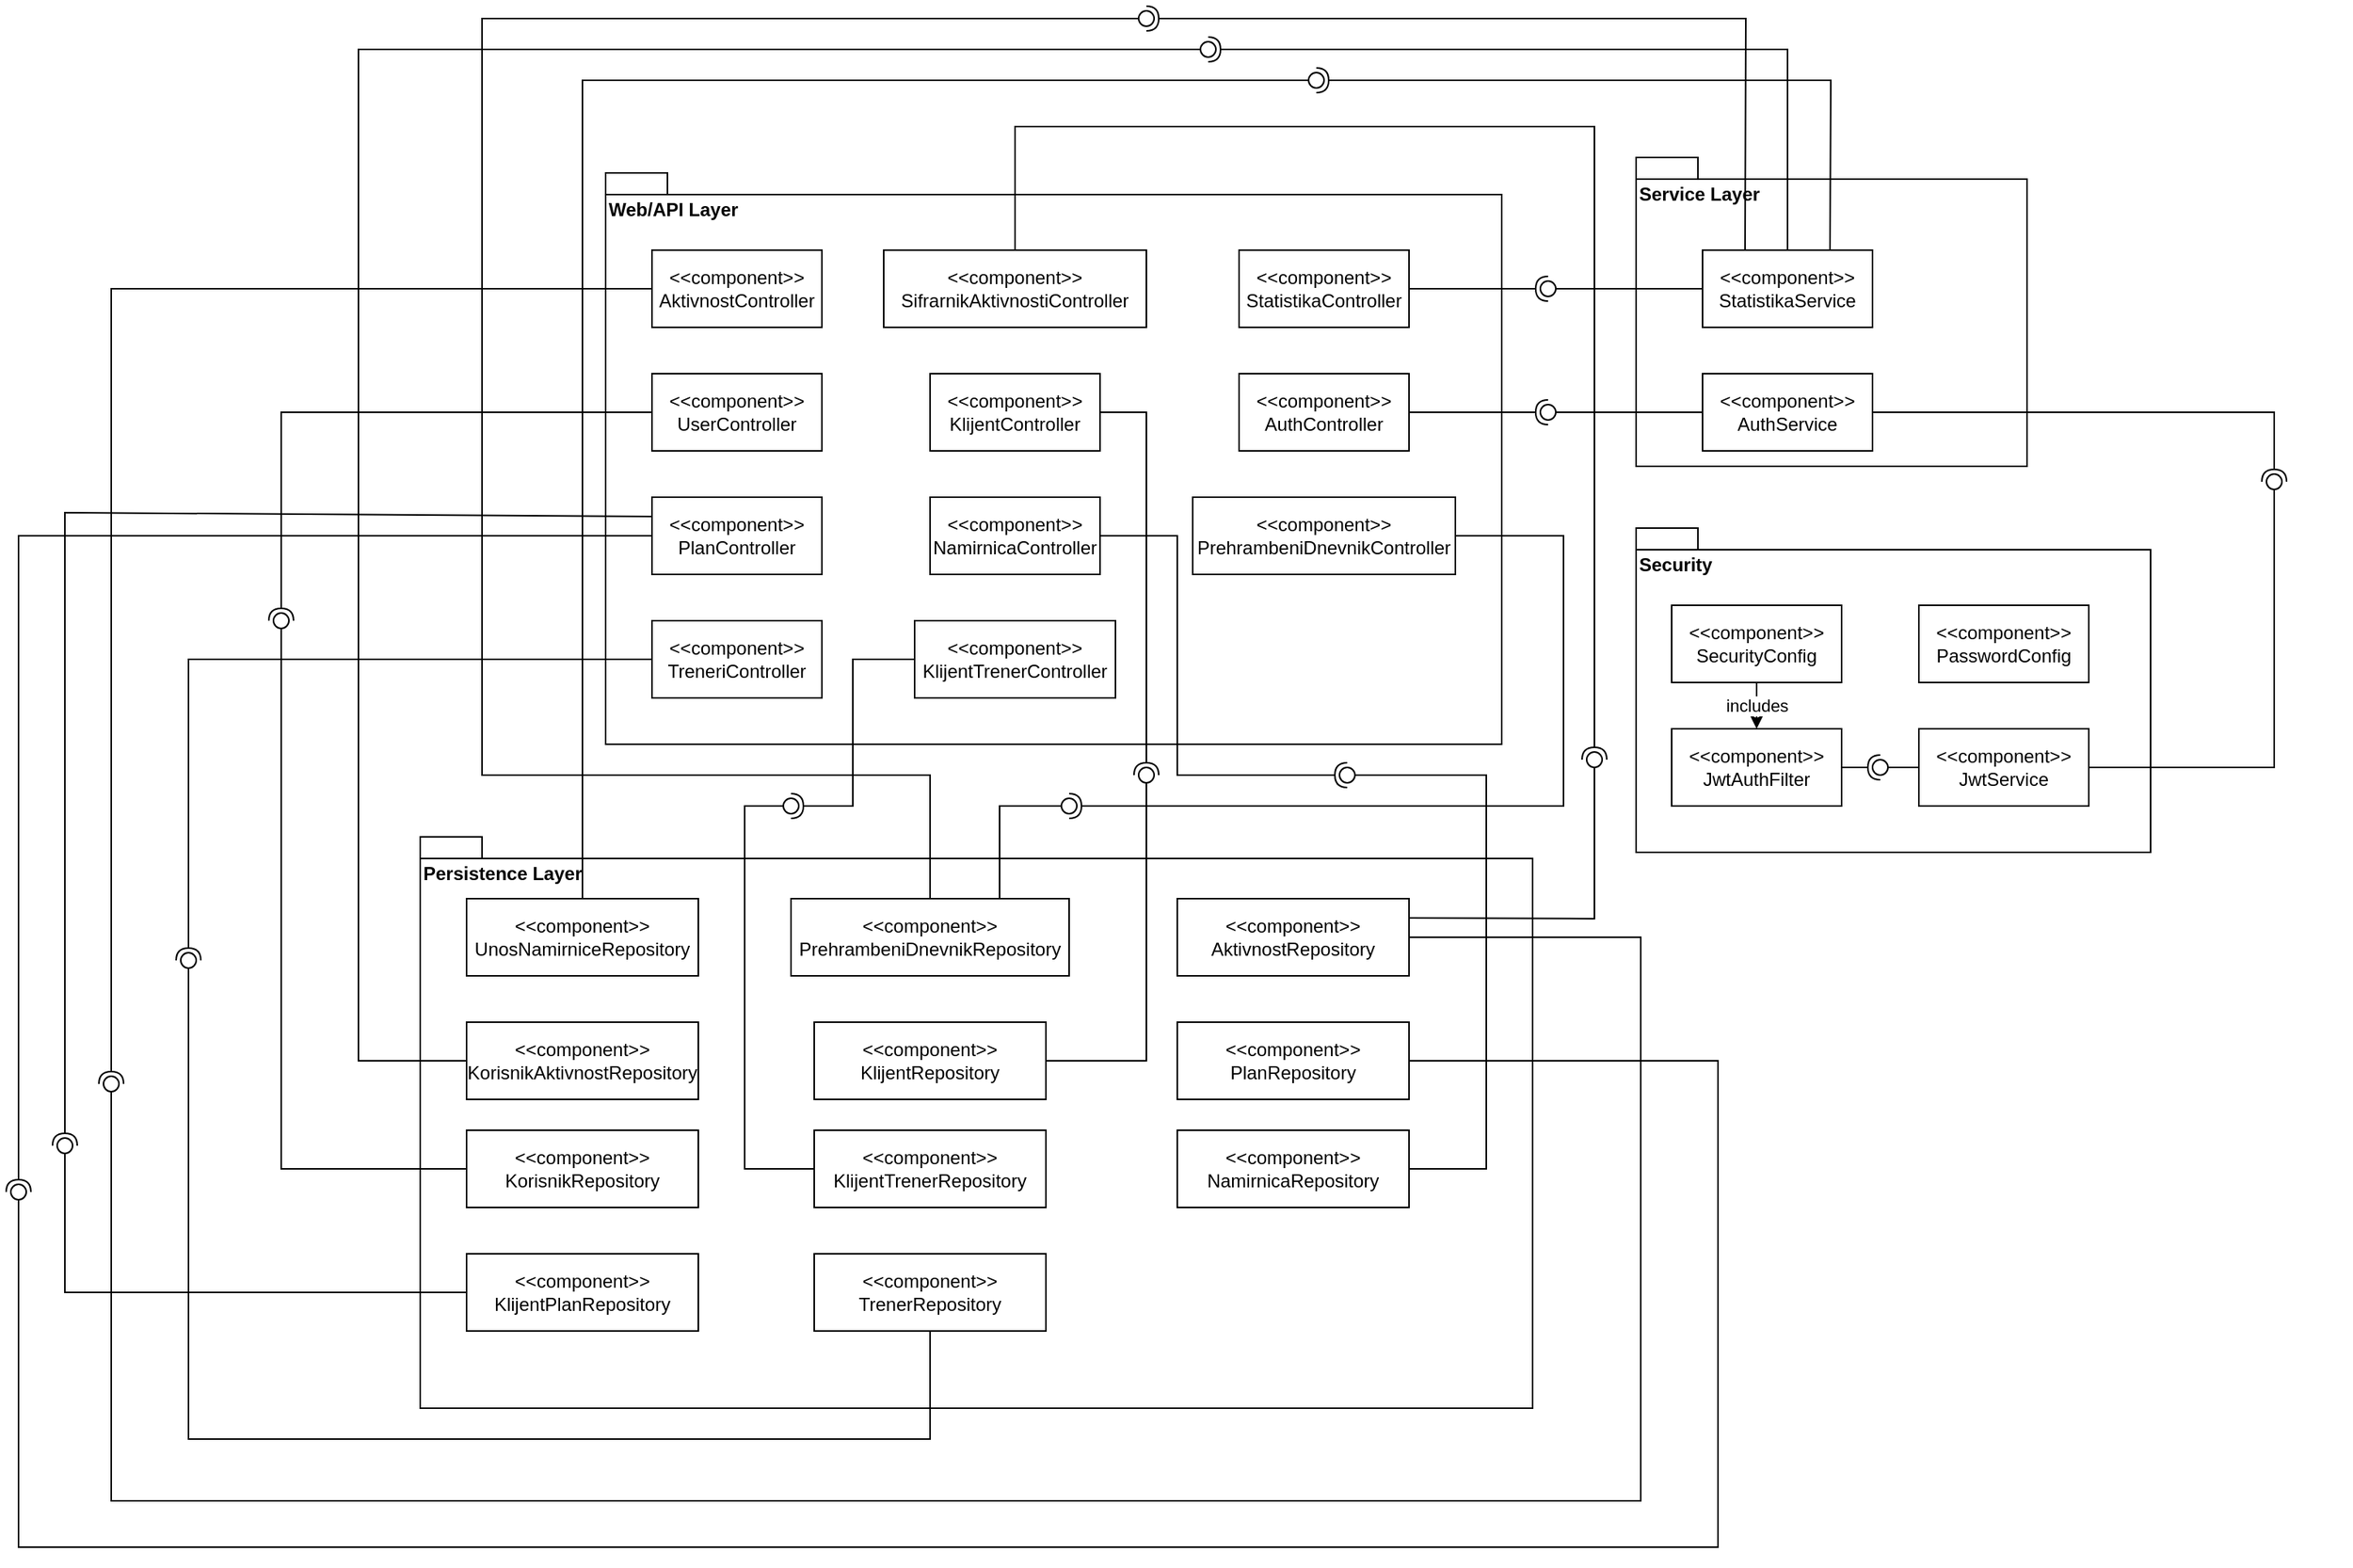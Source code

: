 <mxfile version="26.2.12">
  <diagram name="Page-1" id="Wc5Nqwy4IlV76U9w1YUd">
    <mxGraphModel dx="2920" dy="2329" grid="1" gridSize="10" guides="1" tooltips="1" connect="1" arrows="1" fold="1" page="1" pageScale="1" pageWidth="827" pageHeight="1169" math="0" shadow="0">
      <root>
        <mxCell id="0" />
        <mxCell id="1" parent="0" />
        <mxCell id="C_35eXqd0JHR1h2Q_Rmn-3" value="Web/API Layer" style="shape=folder;fontStyle=1;spacingTop=10;tabWidth=40;tabHeight=14;tabPosition=left;html=1;whiteSpace=wrap;align=left;verticalAlign=top;" parent="1" vertex="1">
          <mxGeometry x="160" y="100" width="580" height="370" as="geometry" />
        </mxCell>
        <mxCell id="C_35eXqd0JHR1h2Q_Rmn-4" value="&amp;lt;&amp;lt;component&amp;gt;&amp;gt;&lt;div&gt;AktivnostController&lt;/div&gt;" style="html=1;whiteSpace=wrap;" parent="1" vertex="1">
          <mxGeometry x="190" y="150" width="110" height="50" as="geometry" />
        </mxCell>
        <mxCell id="C_35eXqd0JHR1h2Q_Rmn-5" value="&amp;lt;&amp;lt;component&amp;gt;&amp;gt;&lt;div&gt;UserController&lt;/div&gt;" style="html=1;whiteSpace=wrap;" parent="1" vertex="1">
          <mxGeometry x="190" y="230" width="110" height="50" as="geometry" />
        </mxCell>
        <mxCell id="C_35eXqd0JHR1h2Q_Rmn-6" value="&amp;lt;&amp;lt;component&amp;gt;&amp;gt;&lt;div&gt;StatistikaController&lt;/div&gt;" style="html=1;whiteSpace=wrap;" parent="1" vertex="1">
          <mxGeometry x="570" y="150" width="110" height="50" as="geometry" />
        </mxCell>
        <mxCell id="C_35eXqd0JHR1h2Q_Rmn-7" value="&amp;lt;&amp;lt;component&amp;gt;&amp;gt;&lt;div&gt;PlanController&lt;/div&gt;" style="html=1;whiteSpace=wrap;" parent="1" vertex="1">
          <mxGeometry x="190" y="310" width="110" height="50" as="geometry" />
        </mxCell>
        <mxCell id="C_35eXqd0JHR1h2Q_Rmn-8" value="&amp;lt;&amp;lt;component&amp;gt;&amp;gt;&lt;div&gt;NamirnicaController&lt;/div&gt;" style="html=1;whiteSpace=wrap;" parent="1" vertex="1">
          <mxGeometry x="370" y="310" width="110" height="50" as="geometry" />
        </mxCell>
        <mxCell id="C_35eXqd0JHR1h2Q_Rmn-9" value="&amp;lt;&amp;lt;component&amp;gt;&amp;gt;&lt;div&gt;KlijentTrenerController&lt;/div&gt;" style="html=1;whiteSpace=wrap;" parent="1" vertex="1">
          <mxGeometry x="360" y="390" width="130" height="50" as="geometry" />
        </mxCell>
        <mxCell id="C_35eXqd0JHR1h2Q_Rmn-10" value="&amp;lt;&amp;lt;component&amp;gt;&amp;gt;&lt;div&gt;KlijentController&lt;/div&gt;" style="html=1;whiteSpace=wrap;" parent="1" vertex="1">
          <mxGeometry x="370" y="230" width="110" height="50" as="geometry" />
        </mxCell>
        <mxCell id="C_35eXqd0JHR1h2Q_Rmn-11" value="&amp;lt;&amp;lt;component&amp;gt;&amp;gt;&lt;div&gt;SifrarnikAktivnostiController&lt;/div&gt;" style="html=1;whiteSpace=wrap;" parent="1" vertex="1">
          <mxGeometry x="340" y="150" width="170" height="50" as="geometry" />
        </mxCell>
        <mxCell id="C_35eXqd0JHR1h2Q_Rmn-12" value="&amp;lt;&amp;lt;component&amp;gt;&amp;gt;&lt;div&gt;AuthController&lt;/div&gt;" style="html=1;whiteSpace=wrap;" parent="1" vertex="1">
          <mxGeometry x="570" y="230" width="110" height="50" as="geometry" />
        </mxCell>
        <mxCell id="C_35eXqd0JHR1h2Q_Rmn-13" value="&amp;lt;&amp;lt;component&amp;gt;&amp;gt;&lt;div&gt;PrehrambeniDnevnikController&lt;/div&gt;" style="html=1;whiteSpace=wrap;" parent="1" vertex="1">
          <mxGeometry x="540" y="310" width="170" height="50" as="geometry" />
        </mxCell>
        <mxCell id="C_35eXqd0JHR1h2Q_Rmn-14" value="&amp;lt;&amp;lt;component&amp;gt;&amp;gt;&lt;div&gt;TreneriController&lt;/div&gt;" style="html=1;whiteSpace=wrap;" parent="1" vertex="1">
          <mxGeometry x="190" y="390" width="110" height="50" as="geometry" />
        </mxCell>
        <mxCell id="C_35eXqd0JHR1h2Q_Rmn-15" value="Service Layer" style="shape=folder;fontStyle=1;spacingTop=10;tabWidth=40;tabHeight=14;tabPosition=left;html=1;whiteSpace=wrap;align=left;verticalAlign=top;" parent="1" vertex="1">
          <mxGeometry x="827" y="90" width="253" height="200" as="geometry" />
        </mxCell>
        <mxCell id="C_35eXqd0JHR1h2Q_Rmn-16" value="&amp;lt;&amp;lt;component&amp;gt;&amp;gt;&lt;div&gt;AuthService&lt;/div&gt;" style="html=1;whiteSpace=wrap;" parent="1" vertex="1">
          <mxGeometry x="870" y="230" width="110" height="50" as="geometry" />
        </mxCell>
        <mxCell id="C_35eXqd0JHR1h2Q_Rmn-21" value="Security" style="shape=folder;fontStyle=1;spacingTop=10;tabWidth=40;tabHeight=14;tabPosition=left;html=1;whiteSpace=wrap;align=left;verticalAlign=top;" parent="1" vertex="1">
          <mxGeometry x="827" y="330" width="333" height="210" as="geometry" />
        </mxCell>
        <mxCell id="C_35eXqd0JHR1h2Q_Rmn-44" value="includes" style="edgeStyle=orthogonalEdgeStyle;rounded=0;orthogonalLoop=1;jettySize=auto;html=1;exitX=0.5;exitY=1;exitDx=0;exitDy=0;" parent="1" source="C_35eXqd0JHR1h2Q_Rmn-22" target="C_35eXqd0JHR1h2Q_Rmn-23" edge="1">
          <mxGeometry relative="1" as="geometry" />
        </mxCell>
        <mxCell id="C_35eXqd0JHR1h2Q_Rmn-22" value="&amp;lt;&amp;lt;component&amp;gt;&amp;gt;&lt;div&gt;SecurityConfig&lt;/div&gt;" style="html=1;whiteSpace=wrap;" parent="1" vertex="1">
          <mxGeometry x="850" y="380" width="110" height="50" as="geometry" />
        </mxCell>
        <mxCell id="C_35eXqd0JHR1h2Q_Rmn-23" value="&amp;lt;&amp;lt;component&amp;gt;&amp;gt;&lt;div&gt;JwtAuthFilter&lt;/div&gt;" style="html=1;whiteSpace=wrap;" parent="1" vertex="1">
          <mxGeometry x="850" y="460" width="110" height="50" as="geometry" />
        </mxCell>
        <mxCell id="C_35eXqd0JHR1h2Q_Rmn-24" value="&amp;lt;&amp;lt;component&amp;gt;&amp;gt;&lt;div&gt;JwtService&lt;/div&gt;" style="html=1;whiteSpace=wrap;" parent="1" vertex="1">
          <mxGeometry x="1010" y="460" width="110" height="50" as="geometry" />
        </mxCell>
        <mxCell id="C_35eXqd0JHR1h2Q_Rmn-25" value="&amp;lt;&amp;lt;component&amp;gt;&amp;gt;&lt;div&gt;PasswordConfig&lt;/div&gt;" style="html=1;whiteSpace=wrap;" parent="1" vertex="1">
          <mxGeometry x="1010" y="380" width="110" height="50" as="geometry" />
        </mxCell>
        <mxCell id="C_35eXqd0JHR1h2Q_Rmn-29" value="" style="ellipse;whiteSpace=wrap;html=1;align=center;aspect=fixed;fillColor=none;strokeColor=none;resizable=0;perimeter=centerPerimeter;rotatable=0;allowArrows=0;points=[];outlineConnect=1;" parent="1" vertex="1">
          <mxGeometry x="925" y="380" width="10" height="10" as="geometry" />
        </mxCell>
        <mxCell id="C_35eXqd0JHR1h2Q_Rmn-32" value="" style="ellipse;whiteSpace=wrap;html=1;align=center;aspect=fixed;fillColor=none;strokeColor=none;resizable=0;perimeter=centerPerimeter;rotatable=0;allowArrows=0;points=[];outlineConnect=1;" parent="1" vertex="1">
          <mxGeometry x="925" y="380" width="10" height="10" as="geometry" />
        </mxCell>
        <mxCell id="C_35eXqd0JHR1h2Q_Rmn-33" value="" style="rounded=0;orthogonalLoop=1;jettySize=auto;html=1;endArrow=halfCircle;endFill=0;endSize=6;strokeWidth=1;sketch=0;exitX=1;exitY=0.5;exitDx=0;exitDy=0;" parent="1" source="C_35eXqd0JHR1h2Q_Rmn-12" edge="1">
          <mxGeometry relative="1" as="geometry">
            <mxPoint x="950" y="385" as="sourcePoint" />
            <mxPoint x="770" y="255" as="targetPoint" />
          </mxGeometry>
        </mxCell>
        <mxCell id="C_35eXqd0JHR1h2Q_Rmn-34" value="" style="rounded=0;orthogonalLoop=1;jettySize=auto;html=1;endArrow=oval;endFill=0;sketch=0;sourcePerimeterSpacing=0;targetPerimeterSpacing=0;endSize=10;exitX=0;exitY=0.5;exitDx=0;exitDy=0;" parent="1" source="C_35eXqd0JHR1h2Q_Rmn-16" edge="1">
          <mxGeometry relative="1" as="geometry">
            <mxPoint x="910" y="385" as="sourcePoint" />
            <mxPoint x="770" y="255" as="targetPoint" />
          </mxGeometry>
        </mxCell>
        <mxCell id="C_35eXqd0JHR1h2Q_Rmn-35" value="" style="ellipse;whiteSpace=wrap;html=1;align=center;aspect=fixed;fillColor=none;strokeColor=none;resizable=0;perimeter=centerPerimeter;rotatable=0;allowArrows=0;points=[];outlineConnect=1;" parent="1" vertex="1">
          <mxGeometry x="925" y="380" width="10" height="10" as="geometry" />
        </mxCell>
        <mxCell id="C_35eXqd0JHR1h2Q_Rmn-36" value="" style="rounded=0;orthogonalLoop=1;jettySize=auto;html=1;endArrow=halfCircle;endFill=0;endSize=6;strokeWidth=1;sketch=0;exitX=1;exitY=0.5;exitDx=0;exitDy=0;" parent="1" source="C_35eXqd0JHR1h2Q_Rmn-16" edge="1">
          <mxGeometry relative="1" as="geometry">
            <mxPoint x="950" y="385" as="sourcePoint" />
            <mxPoint x="1240" y="300" as="targetPoint" />
            <Array as="points">
              <mxPoint x="1240" y="255" />
            </Array>
          </mxGeometry>
        </mxCell>
        <mxCell id="C_35eXqd0JHR1h2Q_Rmn-37" value="" style="rounded=0;orthogonalLoop=1;jettySize=auto;html=1;endArrow=oval;endFill=0;sketch=0;sourcePerimeterSpacing=0;targetPerimeterSpacing=0;endSize=10;exitX=1;exitY=0.5;exitDx=0;exitDy=0;" parent="1" source="C_35eXqd0JHR1h2Q_Rmn-24" edge="1">
          <mxGeometry relative="1" as="geometry">
            <mxPoint x="1270" y="200" as="sourcePoint" />
            <mxPoint x="1240" y="300" as="targetPoint" />
            <Array as="points">
              <mxPoint x="1240" y="485" />
            </Array>
          </mxGeometry>
        </mxCell>
        <mxCell id="C_35eXqd0JHR1h2Q_Rmn-38" value="" style="ellipse;whiteSpace=wrap;html=1;align=center;aspect=fixed;fillColor=none;strokeColor=none;resizable=0;perimeter=centerPerimeter;rotatable=0;allowArrows=0;points=[];outlineConnect=1;" parent="1" vertex="1">
          <mxGeometry x="1280" y="480" width="10" height="10" as="geometry" />
        </mxCell>
        <mxCell id="C_35eXqd0JHR1h2Q_Rmn-39" value="" style="rounded=0;orthogonalLoop=1;jettySize=auto;html=1;endArrow=halfCircle;endFill=0;endSize=6;strokeWidth=1;sketch=0;exitX=1;exitY=0.5;exitDx=0;exitDy=0;" parent="1" source="C_35eXqd0JHR1h2Q_Rmn-23" target="C_35eXqd0JHR1h2Q_Rmn-41" edge="1">
          <mxGeometry relative="1" as="geometry">
            <mxPoint x="960" y="425" as="sourcePoint" />
          </mxGeometry>
        </mxCell>
        <mxCell id="C_35eXqd0JHR1h2Q_Rmn-40" value="" style="rounded=0;orthogonalLoop=1;jettySize=auto;html=1;endArrow=oval;endFill=0;sketch=0;sourcePerimeterSpacing=0;targetPerimeterSpacing=0;endSize=10;exitX=0;exitY=0.5;exitDx=0;exitDy=0;entryX=0.466;entryY=0.4;entryDx=0;entryDy=0;entryPerimeter=0;" parent="1" source="C_35eXqd0JHR1h2Q_Rmn-24" target="C_35eXqd0JHR1h2Q_Rmn-41" edge="1">
          <mxGeometry relative="1" as="geometry">
            <mxPoint x="920" y="425" as="sourcePoint" />
          </mxGeometry>
        </mxCell>
        <mxCell id="C_35eXqd0JHR1h2Q_Rmn-41" value="" style="ellipse;whiteSpace=wrap;html=1;align=center;aspect=fixed;fillColor=none;strokeColor=none;resizable=0;perimeter=centerPerimeter;rotatable=0;allowArrows=0;points=[];outlineConnect=1;" parent="1" vertex="1">
          <mxGeometry x="980" y="480" width="10" height="10" as="geometry" />
        </mxCell>
        <mxCell id="C_35eXqd0JHR1h2Q_Rmn-45" value="Persistence Layer" style="shape=folder;fontStyle=1;spacingTop=10;tabWidth=40;tabHeight=14;tabPosition=left;html=1;whiteSpace=wrap;align=left;verticalAlign=top;" parent="1" vertex="1">
          <mxGeometry x="40" y="530" width="720" height="370" as="geometry" />
        </mxCell>
        <mxCell id="C_35eXqd0JHR1h2Q_Rmn-47" value="&amp;lt;&amp;lt;component&amp;gt;&amp;gt;&lt;div&gt;UnosNamirniceRepository&lt;/div&gt;" style="html=1;whiteSpace=wrap;" parent="1" vertex="1">
          <mxGeometry x="70" y="570" width="150" height="50" as="geometry" />
        </mxCell>
        <mxCell id="C_35eXqd0JHR1h2Q_Rmn-48" value="&amp;lt;&amp;lt;component&amp;gt;&amp;gt;&lt;div&gt;KorisnikAktivnostRepository&lt;/div&gt;" style="html=1;whiteSpace=wrap;" parent="1" vertex="1">
          <mxGeometry x="70" y="650" width="150" height="50" as="geometry" />
        </mxCell>
        <mxCell id="C_35eXqd0JHR1h2Q_Rmn-49" value="&amp;lt;&amp;lt;component&amp;gt;&amp;gt;&lt;div&gt;KorisnikRepository&lt;/div&gt;" style="html=1;whiteSpace=wrap;" parent="1" vertex="1">
          <mxGeometry x="70" y="720" width="150" height="50" as="geometry" />
        </mxCell>
        <mxCell id="C_35eXqd0JHR1h2Q_Rmn-50" value="&amp;lt;&amp;lt;component&amp;gt;&amp;gt;&lt;div&gt;KlijentPlanRepository&lt;/div&gt;" style="html=1;whiteSpace=wrap;" parent="1" vertex="1">
          <mxGeometry x="70" y="800" width="150" height="50" as="geometry" />
        </mxCell>
        <mxCell id="C_35eXqd0JHR1h2Q_Rmn-51" value="&amp;lt;&amp;lt;component&amp;gt;&amp;gt;&lt;div&gt;KlijentRepository&lt;/div&gt;" style="html=1;whiteSpace=wrap;" parent="1" vertex="1">
          <mxGeometry x="295" y="650" width="150" height="50" as="geometry" />
        </mxCell>
        <mxCell id="C_35eXqd0JHR1h2Q_Rmn-52" value="&amp;lt;&amp;lt;component&amp;gt;&amp;gt;&lt;div&gt;PrehrambeniDnevnikRepository&lt;/div&gt;" style="html=1;whiteSpace=wrap;" parent="1" vertex="1">
          <mxGeometry x="280" y="570" width="180" height="50" as="geometry" />
        </mxCell>
        <mxCell id="C_35eXqd0JHR1h2Q_Rmn-54" value="&amp;lt;&amp;lt;component&amp;gt;&amp;gt;&lt;div&gt;KlijentTrenerRepository&lt;/div&gt;" style="html=1;whiteSpace=wrap;" parent="1" vertex="1">
          <mxGeometry x="295" y="720" width="150" height="50" as="geometry" />
        </mxCell>
        <mxCell id="C_35eXqd0JHR1h2Q_Rmn-55" value="&amp;lt;&amp;lt;component&amp;gt;&amp;gt;&lt;div&gt;TrenerRepository&lt;/div&gt;" style="html=1;whiteSpace=wrap;" parent="1" vertex="1">
          <mxGeometry x="295" y="800" width="150" height="50" as="geometry" />
        </mxCell>
        <mxCell id="C_35eXqd0JHR1h2Q_Rmn-56" value="&amp;lt;&amp;lt;component&amp;gt;&amp;gt;&lt;div&gt;PlanRepository&lt;/div&gt;" style="html=1;whiteSpace=wrap;" parent="1" vertex="1">
          <mxGeometry x="530" y="650" width="150" height="50" as="geometry" />
        </mxCell>
        <mxCell id="C_35eXqd0JHR1h2Q_Rmn-57" value="&amp;lt;&amp;lt;component&amp;gt;&amp;gt;&lt;div&gt;AktivnostRepository&lt;/div&gt;" style="html=1;whiteSpace=wrap;" parent="1" vertex="1">
          <mxGeometry x="530" y="570" width="150" height="50" as="geometry" />
        </mxCell>
        <mxCell id="C_35eXqd0JHR1h2Q_Rmn-58" value="&amp;lt;&amp;lt;component&amp;gt;&amp;gt;&lt;div&gt;NamirnicaRepository&lt;/div&gt;" style="html=1;whiteSpace=wrap;" parent="1" vertex="1">
          <mxGeometry x="530" y="720" width="150" height="50" as="geometry" />
        </mxCell>
        <mxCell id="C_35eXqd0JHR1h2Q_Rmn-61" value="" style="rounded=0;orthogonalLoop=1;jettySize=auto;html=1;endArrow=halfCircle;endFill=0;endSize=6;strokeWidth=1;sketch=0;exitX=0.75;exitY=0;exitDx=0;exitDy=0;" parent="1" source="mH-T5WSp_6Dl2nH88OjS-1" edge="1">
          <mxGeometry relative="1" as="geometry">
            <mxPoint x="680" y="520" as="sourcePoint" />
            <mxPoint x="620" y="40" as="targetPoint" />
            <Array as="points">
              <mxPoint x="953" y="40" />
              <mxPoint x="770" y="40" />
            </Array>
          </mxGeometry>
        </mxCell>
        <mxCell id="C_35eXqd0JHR1h2Q_Rmn-62" value="" style="rounded=0;orthogonalLoop=1;jettySize=auto;html=1;endArrow=oval;endFill=0;sketch=0;sourcePerimeterSpacing=0;targetPerimeterSpacing=0;endSize=10;exitX=0.5;exitY=0;exitDx=0;exitDy=0;" parent="1" source="C_35eXqd0JHR1h2Q_Rmn-47" edge="1">
          <mxGeometry relative="1" as="geometry">
            <mxPoint x="560" y="40" as="sourcePoint" />
            <mxPoint x="620" y="40" as="targetPoint" />
            <Array as="points">
              <mxPoint x="145" y="40" />
            </Array>
          </mxGeometry>
        </mxCell>
        <mxCell id="C_35eXqd0JHR1h2Q_Rmn-63" value="" style="ellipse;whiteSpace=wrap;html=1;align=center;aspect=fixed;fillColor=none;strokeColor=none;resizable=0;perimeter=centerPerimeter;rotatable=0;allowArrows=0;points=[];outlineConnect=1;" parent="1" vertex="1">
          <mxGeometry x="495" y="370" width="10" height="10" as="geometry" />
        </mxCell>
        <mxCell id="C_35eXqd0JHR1h2Q_Rmn-64" value="" style="rounded=0;orthogonalLoop=1;jettySize=auto;html=1;endArrow=halfCircle;endFill=0;endSize=6;strokeWidth=1;sketch=0;exitX=0.5;exitY=0;exitDx=0;exitDy=0;" parent="1" source="mH-T5WSp_6Dl2nH88OjS-1" edge="1">
          <mxGeometry relative="1" as="geometry">
            <mxPoint x="935" y="160" as="sourcePoint" />
            <mxPoint x="550" y="20" as="targetPoint" />
            <Array as="points">
              <mxPoint x="925" y="20" />
            </Array>
          </mxGeometry>
        </mxCell>
        <mxCell id="C_35eXqd0JHR1h2Q_Rmn-65" value="" style="rounded=0;orthogonalLoop=1;jettySize=auto;html=1;endArrow=oval;endFill=0;sketch=0;sourcePerimeterSpacing=0;targetPerimeterSpacing=0;endSize=10;exitX=0;exitY=0.5;exitDx=0;exitDy=0;" parent="1" source="C_35eXqd0JHR1h2Q_Rmn-48" edge="1">
          <mxGeometry relative="1" as="geometry">
            <mxPoint x="-10" y="590" as="sourcePoint" />
            <mxPoint x="550" y="20" as="targetPoint" />
            <Array as="points">
              <mxPoint y="675" />
              <mxPoint y="20" />
            </Array>
          </mxGeometry>
        </mxCell>
        <mxCell id="C_35eXqd0JHR1h2Q_Rmn-66" value="" style="rounded=0;orthogonalLoop=1;jettySize=auto;html=1;endArrow=halfCircle;endFill=0;endSize=6;strokeWidth=1;sketch=0;exitX=0.25;exitY=0;exitDx=0;exitDy=0;" parent="1" source="mH-T5WSp_6Dl2nH88OjS-1" edge="1">
          <mxGeometry relative="1" as="geometry">
            <mxPoint x="963" y="160" as="sourcePoint" />
            <mxPoint x="510" as="targetPoint" />
            <Array as="points">
              <mxPoint x="898" />
            </Array>
          </mxGeometry>
        </mxCell>
        <mxCell id="C_35eXqd0JHR1h2Q_Rmn-67" value="" style="rounded=0;orthogonalLoop=1;jettySize=auto;html=1;endArrow=oval;endFill=0;sketch=0;sourcePerimeterSpacing=0;targetPerimeterSpacing=0;endSize=10;exitX=0.5;exitY=0;exitDx=0;exitDy=0;" parent="1" source="C_35eXqd0JHR1h2Q_Rmn-52" edge="1">
          <mxGeometry relative="1" as="geometry">
            <mxPoint x="155" y="580" as="sourcePoint" />
            <mxPoint x="510" as="targetPoint" />
            <Array as="points">
              <mxPoint x="370" y="490" />
              <mxPoint x="80" y="490" />
              <mxPoint x="80" />
            </Array>
          </mxGeometry>
        </mxCell>
        <mxCell id="C_35eXqd0JHR1h2Q_Rmn-68" value="" style="rounded=0;orthogonalLoop=1;jettySize=auto;html=1;endArrow=oval;endFill=0;sketch=0;sourcePerimeterSpacing=0;targetPerimeterSpacing=0;endSize=10;exitX=0;exitY=0.5;exitDx=0;exitDy=0;" parent="1" source="C_35eXqd0JHR1h2Q_Rmn-49" edge="1">
          <mxGeometry relative="1" as="geometry">
            <mxPoint x="-140" y="570" as="sourcePoint" />
            <mxPoint x="-50" y="390" as="targetPoint" />
            <Array as="points">
              <mxPoint x="-50" y="745" />
              <mxPoint x="-50" y="430" />
            </Array>
          </mxGeometry>
        </mxCell>
        <mxCell id="C_35eXqd0JHR1h2Q_Rmn-69" value="" style="rounded=0;orthogonalLoop=1;jettySize=auto;html=1;endArrow=halfCircle;endFill=0;endSize=6;strokeWidth=1;sketch=0;exitX=0;exitY=0.5;exitDx=0;exitDy=0;" parent="1" source="C_35eXqd0JHR1h2Q_Rmn-5" edge="1">
          <mxGeometry relative="1" as="geometry">
            <mxPoint x="935" y="160" as="sourcePoint" />
            <mxPoint x="-50" y="390" as="targetPoint" />
            <Array as="points">
              <mxPoint x="-50" y="255" />
            </Array>
          </mxGeometry>
        </mxCell>
        <mxCell id="C_35eXqd0JHR1h2Q_Rmn-70" value="" style="rounded=0;orthogonalLoop=1;jettySize=auto;html=1;endArrow=halfCircle;endFill=0;endSize=6;strokeWidth=1;sketch=0;exitX=1;exitY=0.5;exitDx=0;exitDy=0;" parent="1" source="C_35eXqd0JHR1h2Q_Rmn-13" edge="1">
          <mxGeometry relative="1" as="geometry">
            <mxPoint x="690" y="265" as="sourcePoint" />
            <mxPoint x="460" y="510" as="targetPoint" />
            <Array as="points">
              <mxPoint x="780" y="335" />
              <mxPoint x="780" y="510" />
            </Array>
          </mxGeometry>
        </mxCell>
        <mxCell id="C_35eXqd0JHR1h2Q_Rmn-71" value="" style="rounded=0;orthogonalLoop=1;jettySize=auto;html=1;endArrow=oval;endFill=0;sketch=0;sourcePerimeterSpacing=0;targetPerimeterSpacing=0;endSize=10;exitX=0.75;exitY=0;exitDx=0;exitDy=0;" parent="1" source="C_35eXqd0JHR1h2Q_Rmn-52" edge="1">
          <mxGeometry relative="1" as="geometry">
            <mxPoint x="880" y="265" as="sourcePoint" />
            <mxPoint x="460" y="510" as="targetPoint" />
            <Array as="points">
              <mxPoint x="415" y="510" />
            </Array>
          </mxGeometry>
        </mxCell>
        <mxCell id="C_35eXqd0JHR1h2Q_Rmn-72" value="" style="rounded=0;orthogonalLoop=1;jettySize=auto;html=1;endArrow=halfCircle;endFill=0;endSize=6;strokeWidth=1;sketch=0;exitX=1;exitY=0.5;exitDx=0;exitDy=0;" parent="1" source="C_35eXqd0JHR1h2Q_Rmn-10" edge="1">
          <mxGeometry relative="1" as="geometry">
            <mxPoint x="690" y="265" as="sourcePoint" />
            <mxPoint x="510" y="490" as="targetPoint" />
            <Array as="points">
              <mxPoint x="510" y="255" />
            </Array>
          </mxGeometry>
        </mxCell>
        <mxCell id="C_35eXqd0JHR1h2Q_Rmn-73" value="" style="rounded=0;orthogonalLoop=1;jettySize=auto;html=1;endArrow=oval;endFill=0;sketch=0;sourcePerimeterSpacing=0;targetPerimeterSpacing=0;endSize=10;exitX=1;exitY=0.5;exitDx=0;exitDy=0;" parent="1" source="C_35eXqd0JHR1h2Q_Rmn-51" edge="1">
          <mxGeometry relative="1" as="geometry">
            <mxPoint x="880" y="265" as="sourcePoint" />
            <mxPoint x="510" y="490" as="targetPoint" />
            <Array as="points">
              <mxPoint x="510" y="675" />
            </Array>
          </mxGeometry>
        </mxCell>
        <mxCell id="C_35eXqd0JHR1h2Q_Rmn-74" value="" style="rounded=0;orthogonalLoop=1;jettySize=auto;html=1;endArrow=halfCircle;endFill=0;endSize=6;strokeWidth=1;sketch=0;exitX=0;exitY=0.5;exitDx=0;exitDy=0;" parent="1" source="C_35eXqd0JHR1h2Q_Rmn-9" edge="1">
          <mxGeometry relative="1" as="geometry">
            <mxPoint x="490" y="265" as="sourcePoint" />
            <mxPoint x="280" y="510" as="targetPoint" />
            <Array as="points">
              <mxPoint x="320" y="415" />
              <mxPoint x="320" y="510" />
            </Array>
          </mxGeometry>
        </mxCell>
        <mxCell id="C_35eXqd0JHR1h2Q_Rmn-75" value="" style="rounded=0;orthogonalLoop=1;jettySize=auto;html=1;endArrow=oval;endFill=0;sketch=0;sourcePerimeterSpacing=0;targetPerimeterSpacing=0;endSize=10;exitX=0;exitY=0.5;exitDx=0;exitDy=0;" parent="1" source="C_35eXqd0JHR1h2Q_Rmn-54" edge="1">
          <mxGeometry relative="1" as="geometry">
            <mxPoint x="455" y="685" as="sourcePoint" />
            <mxPoint x="280" y="510" as="targetPoint" />
            <Array as="points">
              <mxPoint x="250" y="745" />
              <mxPoint x="250" y="510" />
            </Array>
          </mxGeometry>
        </mxCell>
        <mxCell id="C_35eXqd0JHR1h2Q_Rmn-76" value="" style="rounded=0;orthogonalLoop=1;jettySize=auto;html=1;endArrow=halfCircle;endFill=0;endSize=6;strokeWidth=1;sketch=0;exitX=0;exitY=0.5;exitDx=0;exitDy=0;" parent="1" source="C_35eXqd0JHR1h2Q_Rmn-14" edge="1">
          <mxGeometry relative="1" as="geometry">
            <mxPoint x="200" y="265" as="sourcePoint" />
            <mxPoint x="-110" y="610" as="targetPoint" />
            <Array as="points">
              <mxPoint x="-110" y="415" />
            </Array>
          </mxGeometry>
        </mxCell>
        <mxCell id="C_35eXqd0JHR1h2Q_Rmn-77" value="" style="rounded=0;orthogonalLoop=1;jettySize=auto;html=1;endArrow=oval;endFill=0;sketch=0;sourcePerimeterSpacing=0;targetPerimeterSpacing=0;endSize=10;exitX=0.5;exitY=1;exitDx=0;exitDy=0;" parent="1" source="C_35eXqd0JHR1h2Q_Rmn-55" edge="1">
          <mxGeometry relative="1" as="geometry">
            <mxPoint x="80" y="755" as="sourcePoint" />
            <mxPoint x="-110" y="610" as="targetPoint" />
            <Array as="points">
              <mxPoint x="370" y="920" />
              <mxPoint x="-110" y="920" />
            </Array>
          </mxGeometry>
        </mxCell>
        <mxCell id="C_35eXqd0JHR1h2Q_Rmn-78" value="" style="rounded=0;orthogonalLoop=1;jettySize=auto;html=1;endArrow=halfCircle;endFill=0;endSize=6;strokeWidth=1;sketch=0;exitX=0;exitY=0.5;exitDx=0;exitDy=0;" parent="1" source="C_35eXqd0JHR1h2Q_Rmn-4" edge="1">
          <mxGeometry relative="1" as="geometry">
            <mxPoint x="200" y="265" as="sourcePoint" />
            <mxPoint x="-160" y="690" as="targetPoint" />
            <Array as="points">
              <mxPoint x="-160" y="175" />
            </Array>
          </mxGeometry>
        </mxCell>
        <mxCell id="C_35eXqd0JHR1h2Q_Rmn-79" value="" style="rounded=0;orthogonalLoop=1;jettySize=auto;html=1;endArrow=oval;endFill=0;sketch=0;sourcePerimeterSpacing=0;targetPerimeterSpacing=0;endSize=10;exitX=1;exitY=0.5;exitDx=0;exitDy=0;" parent="1" source="C_35eXqd0JHR1h2Q_Rmn-57" edge="1">
          <mxGeometry relative="1" as="geometry">
            <mxPoint x="380" y="860" as="sourcePoint" />
            <mxPoint x="-160" y="690" as="targetPoint" />
            <Array as="points">
              <mxPoint x="830" y="595" />
              <mxPoint x="830" y="960" />
              <mxPoint x="-160" y="960" />
            </Array>
          </mxGeometry>
        </mxCell>
        <mxCell id="C_35eXqd0JHR1h2Q_Rmn-80" value="" style="rounded=0;orthogonalLoop=1;jettySize=auto;html=1;endArrow=halfCircle;endFill=0;endSize=6;strokeWidth=1;sketch=0;exitX=0.5;exitY=0;exitDx=0;exitDy=0;" parent="1" source="C_35eXqd0JHR1h2Q_Rmn-11" edge="1">
          <mxGeometry relative="1" as="geometry">
            <mxPoint x="690" y="185" as="sourcePoint" />
            <mxPoint x="800" y="480" as="targetPoint" />
            <Array as="points">
              <mxPoint x="425" y="70" />
              <mxPoint x="800" y="70" />
            </Array>
          </mxGeometry>
        </mxCell>
        <mxCell id="C_35eXqd0JHR1h2Q_Rmn-81" value="" style="rounded=0;orthogonalLoop=1;jettySize=auto;html=1;endArrow=oval;endFill=0;sketch=0;sourcePerimeterSpacing=0;targetPerimeterSpacing=0;endSize=10;exitX=1;exitY=0.25;exitDx=0;exitDy=0;" parent="1" source="C_35eXqd0JHR1h2Q_Rmn-57" edge="1">
          <mxGeometry relative="1" as="geometry">
            <mxPoint x="880" y="185" as="sourcePoint" />
            <mxPoint x="800" y="480" as="targetPoint" />
            <Array as="points">
              <mxPoint x="800" y="583" />
            </Array>
          </mxGeometry>
        </mxCell>
        <mxCell id="C_35eXqd0JHR1h2Q_Rmn-82" value="" style="rounded=0;orthogonalLoop=1;jettySize=auto;html=1;endArrow=halfCircle;endFill=0;endSize=6;strokeWidth=1;sketch=0;exitX=0;exitY=0.5;exitDx=0;exitDy=0;" parent="1" source="C_35eXqd0JHR1h2Q_Rmn-7" edge="1">
          <mxGeometry relative="1" as="geometry">
            <mxPoint x="200" y="265" as="sourcePoint" />
            <mxPoint x="-220" y="760" as="targetPoint" />
            <Array as="points">
              <mxPoint x="-220" y="335" />
            </Array>
          </mxGeometry>
        </mxCell>
        <mxCell id="C_35eXqd0JHR1h2Q_Rmn-83" value="" style="rounded=0;orthogonalLoop=1;jettySize=auto;html=1;endArrow=oval;endFill=0;sketch=0;sourcePerimeterSpacing=0;targetPerimeterSpacing=0;endSize=10;exitX=1;exitY=0.5;exitDx=0;exitDy=0;" parent="1" source="C_35eXqd0JHR1h2Q_Rmn-56" edge="1">
          <mxGeometry relative="1" as="geometry">
            <mxPoint x="690" y="605" as="sourcePoint" />
            <mxPoint x="-220" y="760" as="targetPoint" />
            <Array as="points">
              <mxPoint x="880" y="675" />
              <mxPoint x="880" y="990" />
              <mxPoint x="-220" y="990" />
            </Array>
          </mxGeometry>
        </mxCell>
        <mxCell id="C_35eXqd0JHR1h2Q_Rmn-84" value="" style="rounded=0;orthogonalLoop=1;jettySize=auto;html=1;endArrow=halfCircle;endFill=0;endSize=6;strokeWidth=1;sketch=0;exitX=1;exitY=0.5;exitDx=0;exitDy=0;" parent="1" source="C_35eXqd0JHR1h2Q_Rmn-8" edge="1">
          <mxGeometry relative="1" as="geometry">
            <mxPoint x="490" y="265" as="sourcePoint" />
            <mxPoint x="640" y="490" as="targetPoint" />
            <Array as="points">
              <mxPoint x="530" y="335" />
              <mxPoint x="530" y="490" />
            </Array>
          </mxGeometry>
        </mxCell>
        <mxCell id="C_35eXqd0JHR1h2Q_Rmn-85" value="" style="rounded=0;orthogonalLoop=1;jettySize=auto;html=1;endArrow=oval;endFill=0;sketch=0;sourcePerimeterSpacing=0;targetPerimeterSpacing=0;endSize=10;exitX=1;exitY=0.5;exitDx=0;exitDy=0;" parent="1" source="C_35eXqd0JHR1h2Q_Rmn-58" edge="1">
          <mxGeometry relative="1" as="geometry">
            <mxPoint x="455" y="685" as="sourcePoint" />
            <mxPoint x="640" y="490" as="targetPoint" />
            <Array as="points">
              <mxPoint x="730" y="745" />
              <mxPoint x="730" y="490" />
            </Array>
          </mxGeometry>
        </mxCell>
        <mxCell id="C_35eXqd0JHR1h2Q_Rmn-86" value="" style="rounded=0;orthogonalLoop=1;jettySize=auto;html=1;endArrow=halfCircle;endFill=0;endSize=6;strokeWidth=1;sketch=0;exitX=0;exitY=0.25;exitDx=0;exitDy=0;" parent="1" source="C_35eXqd0JHR1h2Q_Rmn-7" edge="1">
          <mxGeometry relative="1" as="geometry">
            <mxPoint x="200" y="345" as="sourcePoint" />
            <mxPoint x="-190" y="730" as="targetPoint" />
            <Array as="points">
              <mxPoint x="-190" y="320" />
            </Array>
          </mxGeometry>
        </mxCell>
        <mxCell id="C_35eXqd0JHR1h2Q_Rmn-87" value="" style="rounded=0;orthogonalLoop=1;jettySize=auto;html=1;endArrow=oval;endFill=0;sketch=0;sourcePerimeterSpacing=0;targetPerimeterSpacing=0;endSize=10;exitX=0;exitY=0.5;exitDx=0;exitDy=0;" parent="1" source="C_35eXqd0JHR1h2Q_Rmn-50" edge="1">
          <mxGeometry relative="1" as="geometry">
            <mxPoint x="80" y="755" as="sourcePoint" />
            <mxPoint x="-190" y="730" as="targetPoint" />
            <Array as="points">
              <mxPoint x="-190" y="825" />
            </Array>
          </mxGeometry>
        </mxCell>
        <mxCell id="mH-T5WSp_6Dl2nH88OjS-1" value="&amp;lt;&amp;lt;component&amp;gt;&amp;gt;&lt;div&gt;StatistikaService&lt;/div&gt;" style="html=1;whiteSpace=wrap;" vertex="1" parent="1">
          <mxGeometry x="870" y="150" width="110" height="50" as="geometry" />
        </mxCell>
        <mxCell id="mH-T5WSp_6Dl2nH88OjS-3" value="" style="rounded=0;orthogonalLoop=1;jettySize=auto;html=1;endArrow=oval;endFill=0;sketch=0;sourcePerimeterSpacing=0;targetPerimeterSpacing=0;endSize=10;exitX=0;exitY=0.5;exitDx=0;exitDy=0;" edge="1" parent="1" source="mH-T5WSp_6Dl2nH88OjS-1">
          <mxGeometry relative="1" as="geometry">
            <mxPoint x="880" y="265" as="sourcePoint" />
            <mxPoint x="770" y="175" as="targetPoint" />
          </mxGeometry>
        </mxCell>
        <mxCell id="mH-T5WSp_6Dl2nH88OjS-4" value="" style="rounded=0;orthogonalLoop=1;jettySize=auto;html=1;endArrow=halfCircle;endFill=0;endSize=6;strokeWidth=1;sketch=0;exitX=1;exitY=0.5;exitDx=0;exitDy=0;" edge="1" parent="1" source="C_35eXqd0JHR1h2Q_Rmn-6">
          <mxGeometry relative="1" as="geometry">
            <mxPoint x="690" y="265" as="sourcePoint" />
            <mxPoint x="770" y="175" as="targetPoint" />
          </mxGeometry>
        </mxCell>
      </root>
    </mxGraphModel>
  </diagram>
</mxfile>

